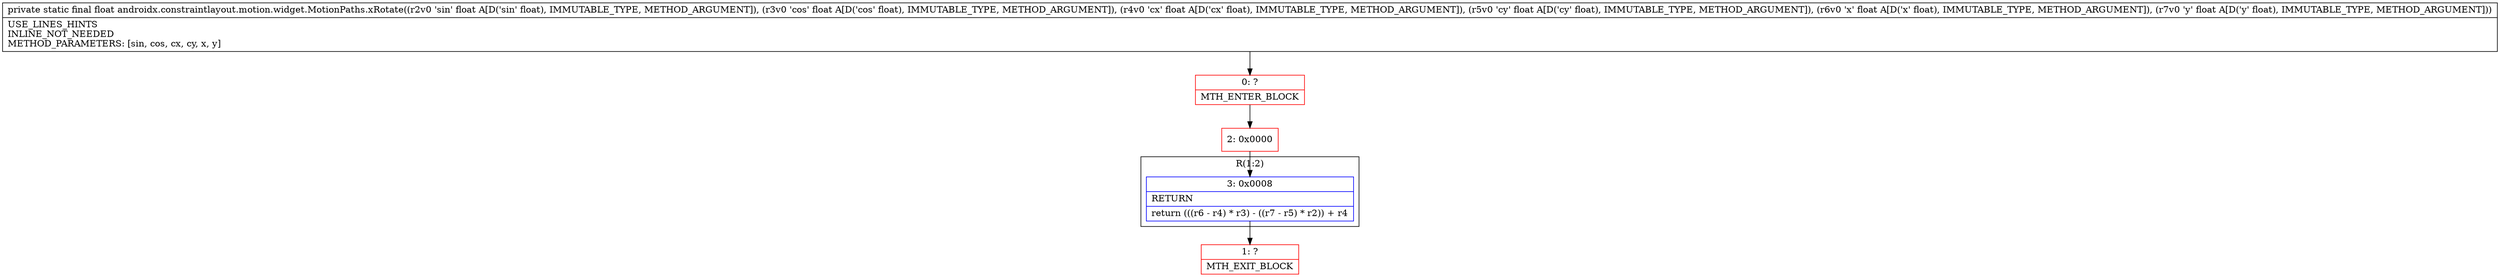 digraph "CFG forandroidx.constraintlayout.motion.widget.MotionPaths.xRotate(FFFFFF)F" {
subgraph cluster_Region_559292547 {
label = "R(1:2)";
node [shape=record,color=blue];
Node_3 [shape=record,label="{3\:\ 0x0008|RETURN\l|return (((r6 \- r4) * r3) \- ((r7 \- r5) * r2)) + r4\l}"];
}
Node_0 [shape=record,color=red,label="{0\:\ ?|MTH_ENTER_BLOCK\l}"];
Node_2 [shape=record,color=red,label="{2\:\ 0x0000}"];
Node_1 [shape=record,color=red,label="{1\:\ ?|MTH_EXIT_BLOCK\l}"];
MethodNode[shape=record,label="{private static final float androidx.constraintlayout.motion.widget.MotionPaths.xRotate((r2v0 'sin' float A[D('sin' float), IMMUTABLE_TYPE, METHOD_ARGUMENT]), (r3v0 'cos' float A[D('cos' float), IMMUTABLE_TYPE, METHOD_ARGUMENT]), (r4v0 'cx' float A[D('cx' float), IMMUTABLE_TYPE, METHOD_ARGUMENT]), (r5v0 'cy' float A[D('cy' float), IMMUTABLE_TYPE, METHOD_ARGUMENT]), (r6v0 'x' float A[D('x' float), IMMUTABLE_TYPE, METHOD_ARGUMENT]), (r7v0 'y' float A[D('y' float), IMMUTABLE_TYPE, METHOD_ARGUMENT]))  | USE_LINES_HINTS\lINLINE_NOT_NEEDED\lMETHOD_PARAMETERS: [sin, cos, cx, cy, x, y]\l}"];
MethodNode -> Node_0;Node_3 -> Node_1;
Node_0 -> Node_2;
Node_2 -> Node_3;
}

